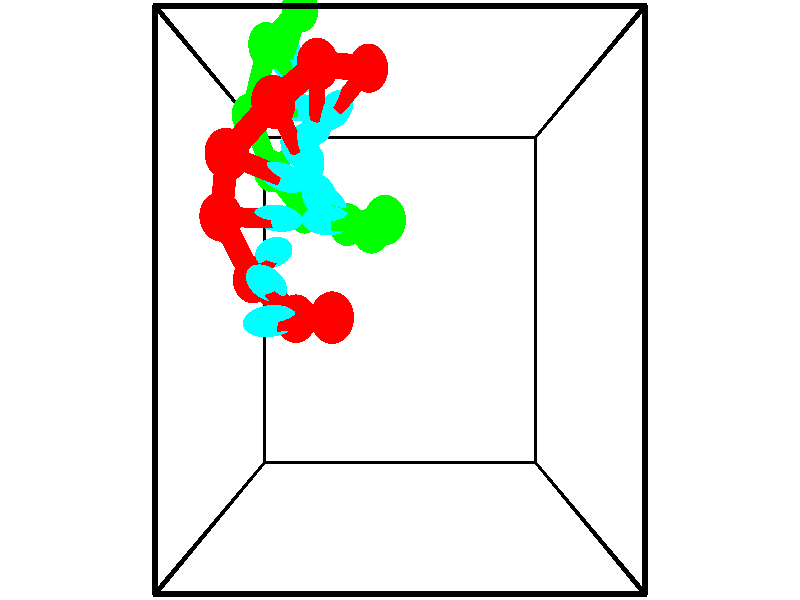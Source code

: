// switches for output
#declare DRAW_BASES = 1; // possible values are 0, 1; only relevant for DNA ribbons
#declare DRAW_BASES_TYPE = 3; // possible values are 1, 2, 3; only relevant for DNA ribbons
#declare DRAW_FOG = 0; // set to 1 to enable fog

#include "colors.inc"

#include "transforms.inc"
background { rgb <1, 1, 1>}

#default {
   normal{
       ripples 0.25
       frequency 0.20
       turbulence 0.2
       lambda 5
   }
	finish {
		phong 0.1
		phong_size 40.
	}
}

// original window dimensions: 1024x640


// camera settings

camera {
	sky <-0, 1, 0>
	up <-0, 1, 0>
	right 1.6 * <1, 0, 0>
	location <2.5, 2.5, 11.1562>
	look_at <2.5, 2.5, 2.5>
	direction <0, 0, -8.6562>
	angle 67.0682
}


# declare cpy_camera_pos = <2.5, 2.5, 11.1562>;
# if (DRAW_FOG = 1)
fog {
	fog_type 2
	up vnormalize(cpy_camera_pos)
	color rgbt<1,1,1,0.3>
	distance 1e-5
	fog_alt 3e-3
	fog_offset 4
}
# end


// LIGHTS

# declare lum = 6;
global_settings {
	ambient_light rgb lum * <0.05, 0.05, 0.05>
	max_trace_level 15
}# declare cpy_direct_light_amount = 0.25;
light_source
{	1000 * <-1, -1, 1>,
	rgb lum * cpy_direct_light_amount
	parallel
}

light_source
{	1000 * <1, 1, -1>,
	rgb lum * cpy_direct_light_amount
	parallel
}

// strand 0

// nucleotide -1

// particle -1
sphere {
	<1.722571, 2.331843, 4.240724> 0.250000
	pigment { color rgbt <1,0,0,0> }
	no_shadow
}
cylinder {
	<1.352859, 2.316174, 4.392605>,  <1.131032, 2.306772, 4.483733>, 0.100000
	pigment { color rgbt <1,0,0,0> }
	no_shadow
}
cylinder {
	<1.352859, 2.316174, 4.392605>,  <1.722571, 2.331843, 4.240724>, 0.100000
	pigment { color rgbt <1,0,0,0> }
	no_shadow
}

// particle -1
sphere {
	<1.352859, 2.316174, 4.392605> 0.100000
	pigment { color rgbt <1,0,0,0> }
	no_shadow
}
sphere {
	0, 1
	scale<0.080000,0.200000,0.300000>
	matrix <-0.290279, 0.718096, -0.632516,
		-0.247884, -0.694841, -0.675093,
		-0.924279, -0.039174, 0.379702,
		1.075576, 2.304421, 4.506516>
	pigment { color rgbt <0,1,1,0> }
	no_shadow
}
cylinder {
	<1.212821, 2.306815, 3.685846>,  <1.722571, 2.331843, 4.240724>, 0.130000
	pigment { color rgbt <1,0,0,0> }
	no_shadow
}

// nucleotide -1

// particle -1
sphere {
	<1.212821, 2.306815, 3.685846> 0.250000
	pigment { color rgbt <1,0,0,0> }
	no_shadow
}
cylinder {
	<1.076363, 2.506920, 4.004181>,  <0.994488, 2.626983, 4.195182>, 0.100000
	pigment { color rgbt <1,0,0,0> }
	no_shadow
}
cylinder {
	<1.076363, 2.506920, 4.004181>,  <1.212821, 2.306815, 3.685846>, 0.100000
	pigment { color rgbt <1,0,0,0> }
	no_shadow
}

// particle -1
sphere {
	<1.076363, 2.506920, 4.004181> 0.100000
	pigment { color rgbt <1,0,0,0> }
	no_shadow
}
sphere {
	0, 1
	scale<0.080000,0.200000,0.300000>
	matrix <-0.097387, 0.823261, -0.559247,
		-0.934952, -0.268289, -0.232133,
		-0.341146, 0.500262, 0.795838,
		0.974019, 2.656998, 4.242932>
	pigment { color rgbt <0,1,1,0> }
	no_shadow
}
cylinder {
	<0.628643, 2.715345, 3.463387>,  <1.212821, 2.306815, 3.685846>, 0.130000
	pigment { color rgbt <1,0,0,0> }
	no_shadow
}

// nucleotide -1

// particle -1
sphere {
	<0.628643, 2.715345, 3.463387> 0.250000
	pigment { color rgbt <1,0,0,0> }
	no_shadow
}
cylinder {
	<0.842594, 2.860058, 3.768810>,  <0.970965, 2.946886, 3.952064>, 0.100000
	pigment { color rgbt <1,0,0,0> }
	no_shadow
}
cylinder {
	<0.842594, 2.860058, 3.768810>,  <0.628643, 2.715345, 3.463387>, 0.100000
	pigment { color rgbt <1,0,0,0> }
	no_shadow
}

// particle -1
sphere {
	<0.842594, 2.860058, 3.768810> 0.100000
	pigment { color rgbt <1,0,0,0> }
	no_shadow
}
sphere {
	0, 1
	scale<0.080000,0.200000,0.300000>
	matrix <-0.026173, 0.910354, -0.413001,
		-0.844525, 0.200920, 0.496396,
		0.534877, 0.361782, 0.763558,
		1.003057, 2.968592, 3.997878>
	pigment { color rgbt <0,1,1,0> }
	no_shadow
}
cylinder {
	<0.330891, 3.339525, 3.839885>,  <0.628643, 2.715345, 3.463387>, 0.130000
	pigment { color rgbt <1,0,0,0> }
	no_shadow
}

// nucleotide -1

// particle -1
sphere {
	<0.330891, 3.339525, 3.839885> 0.250000
	pigment { color rgbt <1,0,0,0> }
	no_shadow
}
cylinder {
	<0.729553, 3.327137, 3.870134>,  <0.968751, 3.319704, 3.888284>, 0.100000
	pigment { color rgbt <1,0,0,0> }
	no_shadow
}
cylinder {
	<0.729553, 3.327137, 3.870134>,  <0.330891, 3.339525, 3.839885>, 0.100000
	pigment { color rgbt <1,0,0,0> }
	no_shadow
}

// particle -1
sphere {
	<0.729553, 3.327137, 3.870134> 0.100000
	pigment { color rgbt <1,0,0,0> }
	no_shadow
}
sphere {
	0, 1
	scale<0.080000,0.200000,0.300000>
	matrix <0.064650, 0.864838, -0.497871,
		-0.049983, 0.501095, 0.863948,
		0.996655, -0.030970, 0.075623,
		1.028550, 3.317846, 3.892821>
	pigment { color rgbt <0,1,1,0> }
	no_shadow
}
cylinder {
	<0.497672, 3.906232, 4.161404>,  <0.330891, 3.339525, 3.839885>, 0.130000
	pigment { color rgbt <1,0,0,0> }
	no_shadow
}

// nucleotide -1

// particle -1
sphere {
	<0.497672, 3.906232, 4.161404> 0.250000
	pigment { color rgbt <1,0,0,0> }
	no_shadow
}
cylinder {
	<0.833908, 3.811113, 3.966730>,  <1.035650, 3.754042, 3.849926>, 0.100000
	pigment { color rgbt <1,0,0,0> }
	no_shadow
}
cylinder {
	<0.833908, 3.811113, 3.966730>,  <0.497672, 3.906232, 4.161404>, 0.100000
	pigment { color rgbt <1,0,0,0> }
	no_shadow
}

// particle -1
sphere {
	<0.833908, 3.811113, 3.966730> 0.100000
	pigment { color rgbt <1,0,0,0> }
	no_shadow
}
sphere {
	0, 1
	scale<0.080000,0.200000,0.300000>
	matrix <-0.033336, 0.874071, -0.484654,
		0.540645, 0.423620, 0.726808,
		0.840590, -0.237797, -0.486683,
		1.086085, 3.739774, 3.820725>
	pigment { color rgbt <0,1,1,0> }
	no_shadow
}
cylinder {
	<1.038119, 4.405519, 4.181157>,  <0.497672, 3.906232, 4.161404>, 0.130000
	pigment { color rgbt <1,0,0,0> }
	no_shadow
}

// nucleotide -1

// particle -1
sphere {
	<1.038119, 4.405519, 4.181157> 0.250000
	pigment { color rgbt <1,0,0,0> }
	no_shadow
}
cylinder {
	<1.146572, 4.202703, 3.853889>,  <1.211644, 4.081015, 3.657529>, 0.100000
	pigment { color rgbt <1,0,0,0> }
	no_shadow
}
cylinder {
	<1.146572, 4.202703, 3.853889>,  <1.038119, 4.405519, 4.181157>, 0.100000
	pigment { color rgbt <1,0,0,0> }
	no_shadow
}

// particle -1
sphere {
	<1.146572, 4.202703, 3.853889> 0.100000
	pigment { color rgbt <1,0,0,0> }
	no_shadow
}
sphere {
	0, 1
	scale<0.080000,0.200000,0.300000>
	matrix <0.076658, 0.858683, -0.506742,
		0.959485, 0.074675, 0.271685,
		0.271132, -0.507038, -0.818169,
		1.227912, 4.050592, 3.608439>
	pigment { color rgbt <0,1,1,0> }
	no_shadow
}
cylinder {
	<1.518177, 4.848579, 3.937069>,  <1.038119, 4.405519, 4.181157>, 0.130000
	pigment { color rgbt <1,0,0,0> }
	no_shadow
}

// nucleotide -1

// particle -1
sphere {
	<1.518177, 4.848579, 3.937069> 0.250000
	pigment { color rgbt <1,0,0,0> }
	no_shadow
}
cylinder {
	<1.464954, 4.602541, 3.626211>,  <1.433021, 4.454918, 3.439697>, 0.100000
	pigment { color rgbt <1,0,0,0> }
	no_shadow
}
cylinder {
	<1.464954, 4.602541, 3.626211>,  <1.518177, 4.848579, 3.937069>, 0.100000
	pigment { color rgbt <1,0,0,0> }
	no_shadow
}

// particle -1
sphere {
	<1.464954, 4.602541, 3.626211> 0.100000
	pigment { color rgbt <1,0,0,0> }
	no_shadow
}
sphere {
	0, 1
	scale<0.080000,0.200000,0.300000>
	matrix <0.229637, 0.743646, -0.627899,
		0.964139, -0.262007, 0.042302,
		-0.133056, -0.615096, -0.777144,
		1.425037, 4.418012, 3.393068>
	pigment { color rgbt <0,1,1,0> }
	no_shadow
}
cylinder {
	<2.097895, 4.971846, 3.424688>,  <1.518177, 4.848579, 3.937069>, 0.130000
	pigment { color rgbt <1,0,0,0> }
	no_shadow
}

// nucleotide -1

// particle -1
sphere {
	<2.097895, 4.971846, 3.424688> 0.250000
	pigment { color rgbt <1,0,0,0> }
	no_shadow
}
cylinder {
	<1.827484, 4.773016, 3.207100>,  <1.665238, 4.653718, 3.076547>, 0.100000
	pigment { color rgbt <1,0,0,0> }
	no_shadow
}
cylinder {
	<1.827484, 4.773016, 3.207100>,  <2.097895, 4.971846, 3.424688>, 0.100000
	pigment { color rgbt <1,0,0,0> }
	no_shadow
}

// particle -1
sphere {
	<1.827484, 4.773016, 3.207100> 0.100000
	pigment { color rgbt <1,0,0,0> }
	no_shadow
}
sphere {
	0, 1
	scale<0.080000,0.200000,0.300000>
	matrix <-0.040133, 0.761952, -0.646389,
		0.735779, -0.415148, -0.535052,
		-0.676031, -0.497072, -0.543967,
		1.624676, 4.623894, 3.043909>
	pigment { color rgbt <0,1,1,0> }
	no_shadow
}
// strand 1

// nucleotide -1

// particle -1
sphere {
	<1.117259, 5.853489, 2.804879> 0.250000
	pigment { color rgbt <0,1,0,0> }
	no_shadow
}
cylinder {
	<0.960991, 5.623611, 2.517239>,  <0.867230, 5.485685, 2.344655>, 0.100000
	pigment { color rgbt <0,1,0,0> }
	no_shadow
}
cylinder {
	<0.960991, 5.623611, 2.517239>,  <1.117259, 5.853489, 2.804879>, 0.100000
	pigment { color rgbt <0,1,0,0> }
	no_shadow
}

// particle -1
sphere {
	<0.960991, 5.623611, 2.517239> 0.100000
	pigment { color rgbt <0,1,0,0> }
	no_shadow
}
sphere {
	0, 1
	scale<0.080000,0.200000,0.300000>
	matrix <0.143372, -0.809633, 0.569156,
		-0.909297, 0.119253, 0.398694,
		-0.390669, -0.574694, -0.719100,
		0.843790, 5.451203, 2.301509>
	pigment { color rgbt <0,1,1,0> }
	no_shadow
}
cylinder {
	<0.746325, 5.302718, 3.157460>,  <1.117259, 5.853489, 2.804879>, 0.130000
	pigment { color rgbt <0,1,0,0> }
	no_shadow
}

// nucleotide -1

// particle -1
sphere {
	<0.746325, 5.302718, 3.157460> 0.250000
	pigment { color rgbt <0,1,0,0> }
	no_shadow
}
cylinder {
	<0.894897, 5.204952, 2.799175>,  <0.984041, 5.146293, 2.584204>, 0.100000
	pigment { color rgbt <0,1,0,0> }
	no_shadow
}
cylinder {
	<0.894897, 5.204952, 2.799175>,  <0.746325, 5.302718, 3.157460>, 0.100000
	pigment { color rgbt <0,1,0,0> }
	no_shadow
}

// particle -1
sphere {
	<0.894897, 5.204952, 2.799175> 0.100000
	pigment { color rgbt <0,1,0,0> }
	no_shadow
}
sphere {
	0, 1
	scale<0.080000,0.200000,0.300000>
	matrix <0.235054, -0.908546, 0.345389,
		-0.898213, -0.338829, -0.280014,
		0.371434, -0.244414, -0.895711,
		1.006327, 5.131628, 2.530462>
	pigment { color rgbt <0,1,1,0> }
	no_shadow
}
cylinder {
	<0.437154, 4.614604, 2.829571>,  <0.746325, 5.302718, 3.157460>, 0.130000
	pigment { color rgbt <0,1,0,0> }
	no_shadow
}

// nucleotide -1

// particle -1
sphere {
	<0.437154, 4.614604, 2.829571> 0.250000
	pigment { color rgbt <0,1,0,0> }
	no_shadow
}
cylinder {
	<0.805420, 4.700970, 2.699490>,  <1.026379, 4.752789, 2.621440>, 0.100000
	pigment { color rgbt <0,1,0,0> }
	no_shadow
}
cylinder {
	<0.805420, 4.700970, 2.699490>,  <0.437154, 4.614604, 2.829571>, 0.100000
	pigment { color rgbt <0,1,0,0> }
	no_shadow
}

// particle -1
sphere {
	<0.805420, 4.700970, 2.699490> 0.100000
	pigment { color rgbt <0,1,0,0> }
	no_shadow
}
sphere {
	0, 1
	scale<0.080000,0.200000,0.300000>
	matrix <0.343226, -0.844586, 0.410938,
		-0.185936, -0.489955, -0.851688,
		0.920665, 0.215913, -0.325204,
		1.081619, 4.765744, 2.601928>
	pigment { color rgbt <0,1,1,0> }
	no_shadow
}
cylinder {
	<0.638491, 4.055550, 2.416006>,  <0.437154, 4.614604, 2.829571>, 0.130000
	pigment { color rgbt <0,1,0,0> }
	no_shadow
}

// nucleotide -1

// particle -1
sphere {
	<0.638491, 4.055550, 2.416006> 0.250000
	pigment { color rgbt <0,1,0,0> }
	no_shadow
}
cylinder {
	<0.942986, 4.231312, 2.606770>,  <1.125682, 4.336769, 2.721228>, 0.100000
	pigment { color rgbt <0,1,0,0> }
	no_shadow
}
cylinder {
	<0.942986, 4.231312, 2.606770>,  <0.638491, 4.055550, 2.416006>, 0.100000
	pigment { color rgbt <0,1,0,0> }
	no_shadow
}

// particle -1
sphere {
	<0.942986, 4.231312, 2.606770> 0.100000
	pigment { color rgbt <0,1,0,0> }
	no_shadow
}
sphere {
	0, 1
	scale<0.080000,0.200000,0.300000>
	matrix <0.035807, -0.762791, 0.645653,
		0.647486, -0.474417, -0.596398,
		0.761236, 0.439406, 0.476909,
		1.171356, 4.363133, 2.749842>
	pigment { color rgbt <0,1,1,0> }
	no_shadow
}
cylinder {
	<1.125824, 3.549095, 2.459974>,  <0.638491, 4.055550, 2.416006>, 0.130000
	pigment { color rgbt <0,1,0,0> }
	no_shadow
}

// nucleotide -1

// particle -1
sphere {
	<1.125824, 3.549095, 2.459974> 0.250000
	pigment { color rgbt <0,1,0,0> }
	no_shadow
}
cylinder {
	<1.209564, 3.818825, 2.743229>,  <1.259808, 3.980663, 2.913182>, 0.100000
	pigment { color rgbt <0,1,0,0> }
	no_shadow
}
cylinder {
	<1.209564, 3.818825, 2.743229>,  <1.125824, 3.549095, 2.459974>, 0.100000
	pigment { color rgbt <0,1,0,0> }
	no_shadow
}

// particle -1
sphere {
	<1.209564, 3.818825, 2.743229> 0.100000
	pigment { color rgbt <0,1,0,0> }
	no_shadow
}
sphere {
	0, 1
	scale<0.080000,0.200000,0.300000>
	matrix <0.224801, -0.737978, 0.636281,
		0.951650, 0.025985, -0.306085,
		0.209350, 0.674325, 0.708138,
		1.272369, 4.021122, 2.955670>
	pigment { color rgbt <0,1,1,0> }
	no_shadow
}
cylinder {
	<1.755405, 3.383839, 2.664907>,  <1.125824, 3.549095, 2.459974>, 0.130000
	pigment { color rgbt <0,1,0,0> }
	no_shadow
}

// nucleotide -1

// particle -1
sphere {
	<1.755405, 3.383839, 2.664907> 0.250000
	pigment { color rgbt <0,1,0,0> }
	no_shadow
}
cylinder {
	<1.567108, 3.565056, 2.967735>,  <1.454130, 3.673786, 3.149432>, 0.100000
	pigment { color rgbt <0,1,0,0> }
	no_shadow
}
cylinder {
	<1.567108, 3.565056, 2.967735>,  <1.755405, 3.383839, 2.664907>, 0.100000
	pigment { color rgbt <0,1,0,0> }
	no_shadow
}

// particle -1
sphere {
	<1.567108, 3.565056, 2.967735> 0.100000
	pigment { color rgbt <0,1,0,0> }
	no_shadow
}
sphere {
	0, 1
	scale<0.080000,0.200000,0.300000>
	matrix <0.149709, -0.804631, 0.574592,
		0.869476, 0.383825, 0.310950,
		-0.470743, 0.453042, 0.757070,
		1.425885, 3.700968, 3.194856>
	pigment { color rgbt <0,1,1,0> }
	no_shadow
}
cylinder {
	<2.122733, 3.258465, 3.236835>,  <1.755405, 3.383839, 2.664907>, 0.130000
	pigment { color rgbt <0,1,0,0> }
	no_shadow
}

// nucleotide -1

// particle -1
sphere {
	<2.122733, 3.258465, 3.236835> 0.250000
	pigment { color rgbt <0,1,0,0> }
	no_shadow
}
cylinder {
	<1.796608, 3.407993, 3.413708>,  <1.600933, 3.497710, 3.519832>, 0.100000
	pigment { color rgbt <0,1,0,0> }
	no_shadow
}
cylinder {
	<1.796608, 3.407993, 3.413708>,  <2.122733, 3.258465, 3.236835>, 0.100000
	pigment { color rgbt <0,1,0,0> }
	no_shadow
}

// particle -1
sphere {
	<1.796608, 3.407993, 3.413708> 0.100000
	pigment { color rgbt <0,1,0,0> }
	no_shadow
}
sphere {
	0, 1
	scale<0.080000,0.200000,0.300000>
	matrix <0.093288, -0.668889, 0.737486,
		0.571458, 0.642531, 0.510480,
		-0.815311, 0.373820, 0.442183,
		1.552015, 3.520139, 3.546363>
	pigment { color rgbt <0,1,1,0> }
	no_shadow
}
cylinder {
	<2.321416, 3.295517, 3.938253>,  <2.122733, 3.258465, 3.236835>, 0.130000
	pigment { color rgbt <0,1,0,0> }
	no_shadow
}

// nucleotide -1

// particle -1
sphere {
	<2.321416, 3.295517, 3.938253> 0.250000
	pigment { color rgbt <0,1,0,0> }
	no_shadow
}
cylinder {
	<1.921593, 3.293972, 3.926472>,  <1.681699, 3.293045, 3.919403>, 0.100000
	pigment { color rgbt <0,1,0,0> }
	no_shadow
}
cylinder {
	<1.921593, 3.293972, 3.926472>,  <2.321416, 3.295517, 3.938253>, 0.100000
	pigment { color rgbt <0,1,0,0> }
	no_shadow
}

// particle -1
sphere {
	<1.921593, 3.293972, 3.926472> 0.100000
	pigment { color rgbt <0,1,0,0> }
	no_shadow
}
sphere {
	0, 1
	scale<0.080000,0.200000,0.300000>
	matrix <-0.014309, -0.806290, 0.591347,
		-0.026033, 0.591507, 0.805879,
		-0.999559, -0.003863, -0.029454,
		1.621725, 3.292813, 3.917635>
	pigment { color rgbt <0,1,1,0> }
	no_shadow
}
// box output
cylinder {
	<0.000000, 0.000000, 0.000000>,  <5.000000, 0.000000, 0.000000>, 0.025000
	pigment { color rgbt <0,0,0,0> }
	no_shadow
}
cylinder {
	<0.000000, 0.000000, 0.000000>,  <0.000000, 5.000000, 0.000000>, 0.025000
	pigment { color rgbt <0,0,0,0> }
	no_shadow
}
cylinder {
	<0.000000, 0.000000, 0.000000>,  <0.000000, 0.000000, 5.000000>, 0.025000
	pigment { color rgbt <0,0,0,0> }
	no_shadow
}
cylinder {
	<5.000000, 5.000000, 5.000000>,  <0.000000, 5.000000, 5.000000>, 0.025000
	pigment { color rgbt <0,0,0,0> }
	no_shadow
}
cylinder {
	<5.000000, 5.000000, 5.000000>,  <5.000000, 0.000000, 5.000000>, 0.025000
	pigment { color rgbt <0,0,0,0> }
	no_shadow
}
cylinder {
	<5.000000, 5.000000, 5.000000>,  <5.000000, 5.000000, 0.000000>, 0.025000
	pigment { color rgbt <0,0,0,0> }
	no_shadow
}
cylinder {
	<0.000000, 0.000000, 5.000000>,  <0.000000, 5.000000, 5.000000>, 0.025000
	pigment { color rgbt <0,0,0,0> }
	no_shadow
}
cylinder {
	<0.000000, 0.000000, 5.000000>,  <5.000000, 0.000000, 5.000000>, 0.025000
	pigment { color rgbt <0,0,0,0> }
	no_shadow
}
cylinder {
	<5.000000, 5.000000, 0.000000>,  <0.000000, 5.000000, 0.000000>, 0.025000
	pigment { color rgbt <0,0,0,0> }
	no_shadow
}
cylinder {
	<5.000000, 5.000000, 0.000000>,  <5.000000, 0.000000, 0.000000>, 0.025000
	pigment { color rgbt <0,0,0,0> }
	no_shadow
}
cylinder {
	<5.000000, 0.000000, 5.000000>,  <5.000000, 0.000000, 0.000000>, 0.025000
	pigment { color rgbt <0,0,0,0> }
	no_shadow
}
cylinder {
	<0.000000, 5.000000, 0.000000>,  <0.000000, 5.000000, 5.000000>, 0.025000
	pigment { color rgbt <0,0,0,0> }
	no_shadow
}
// end of box output

